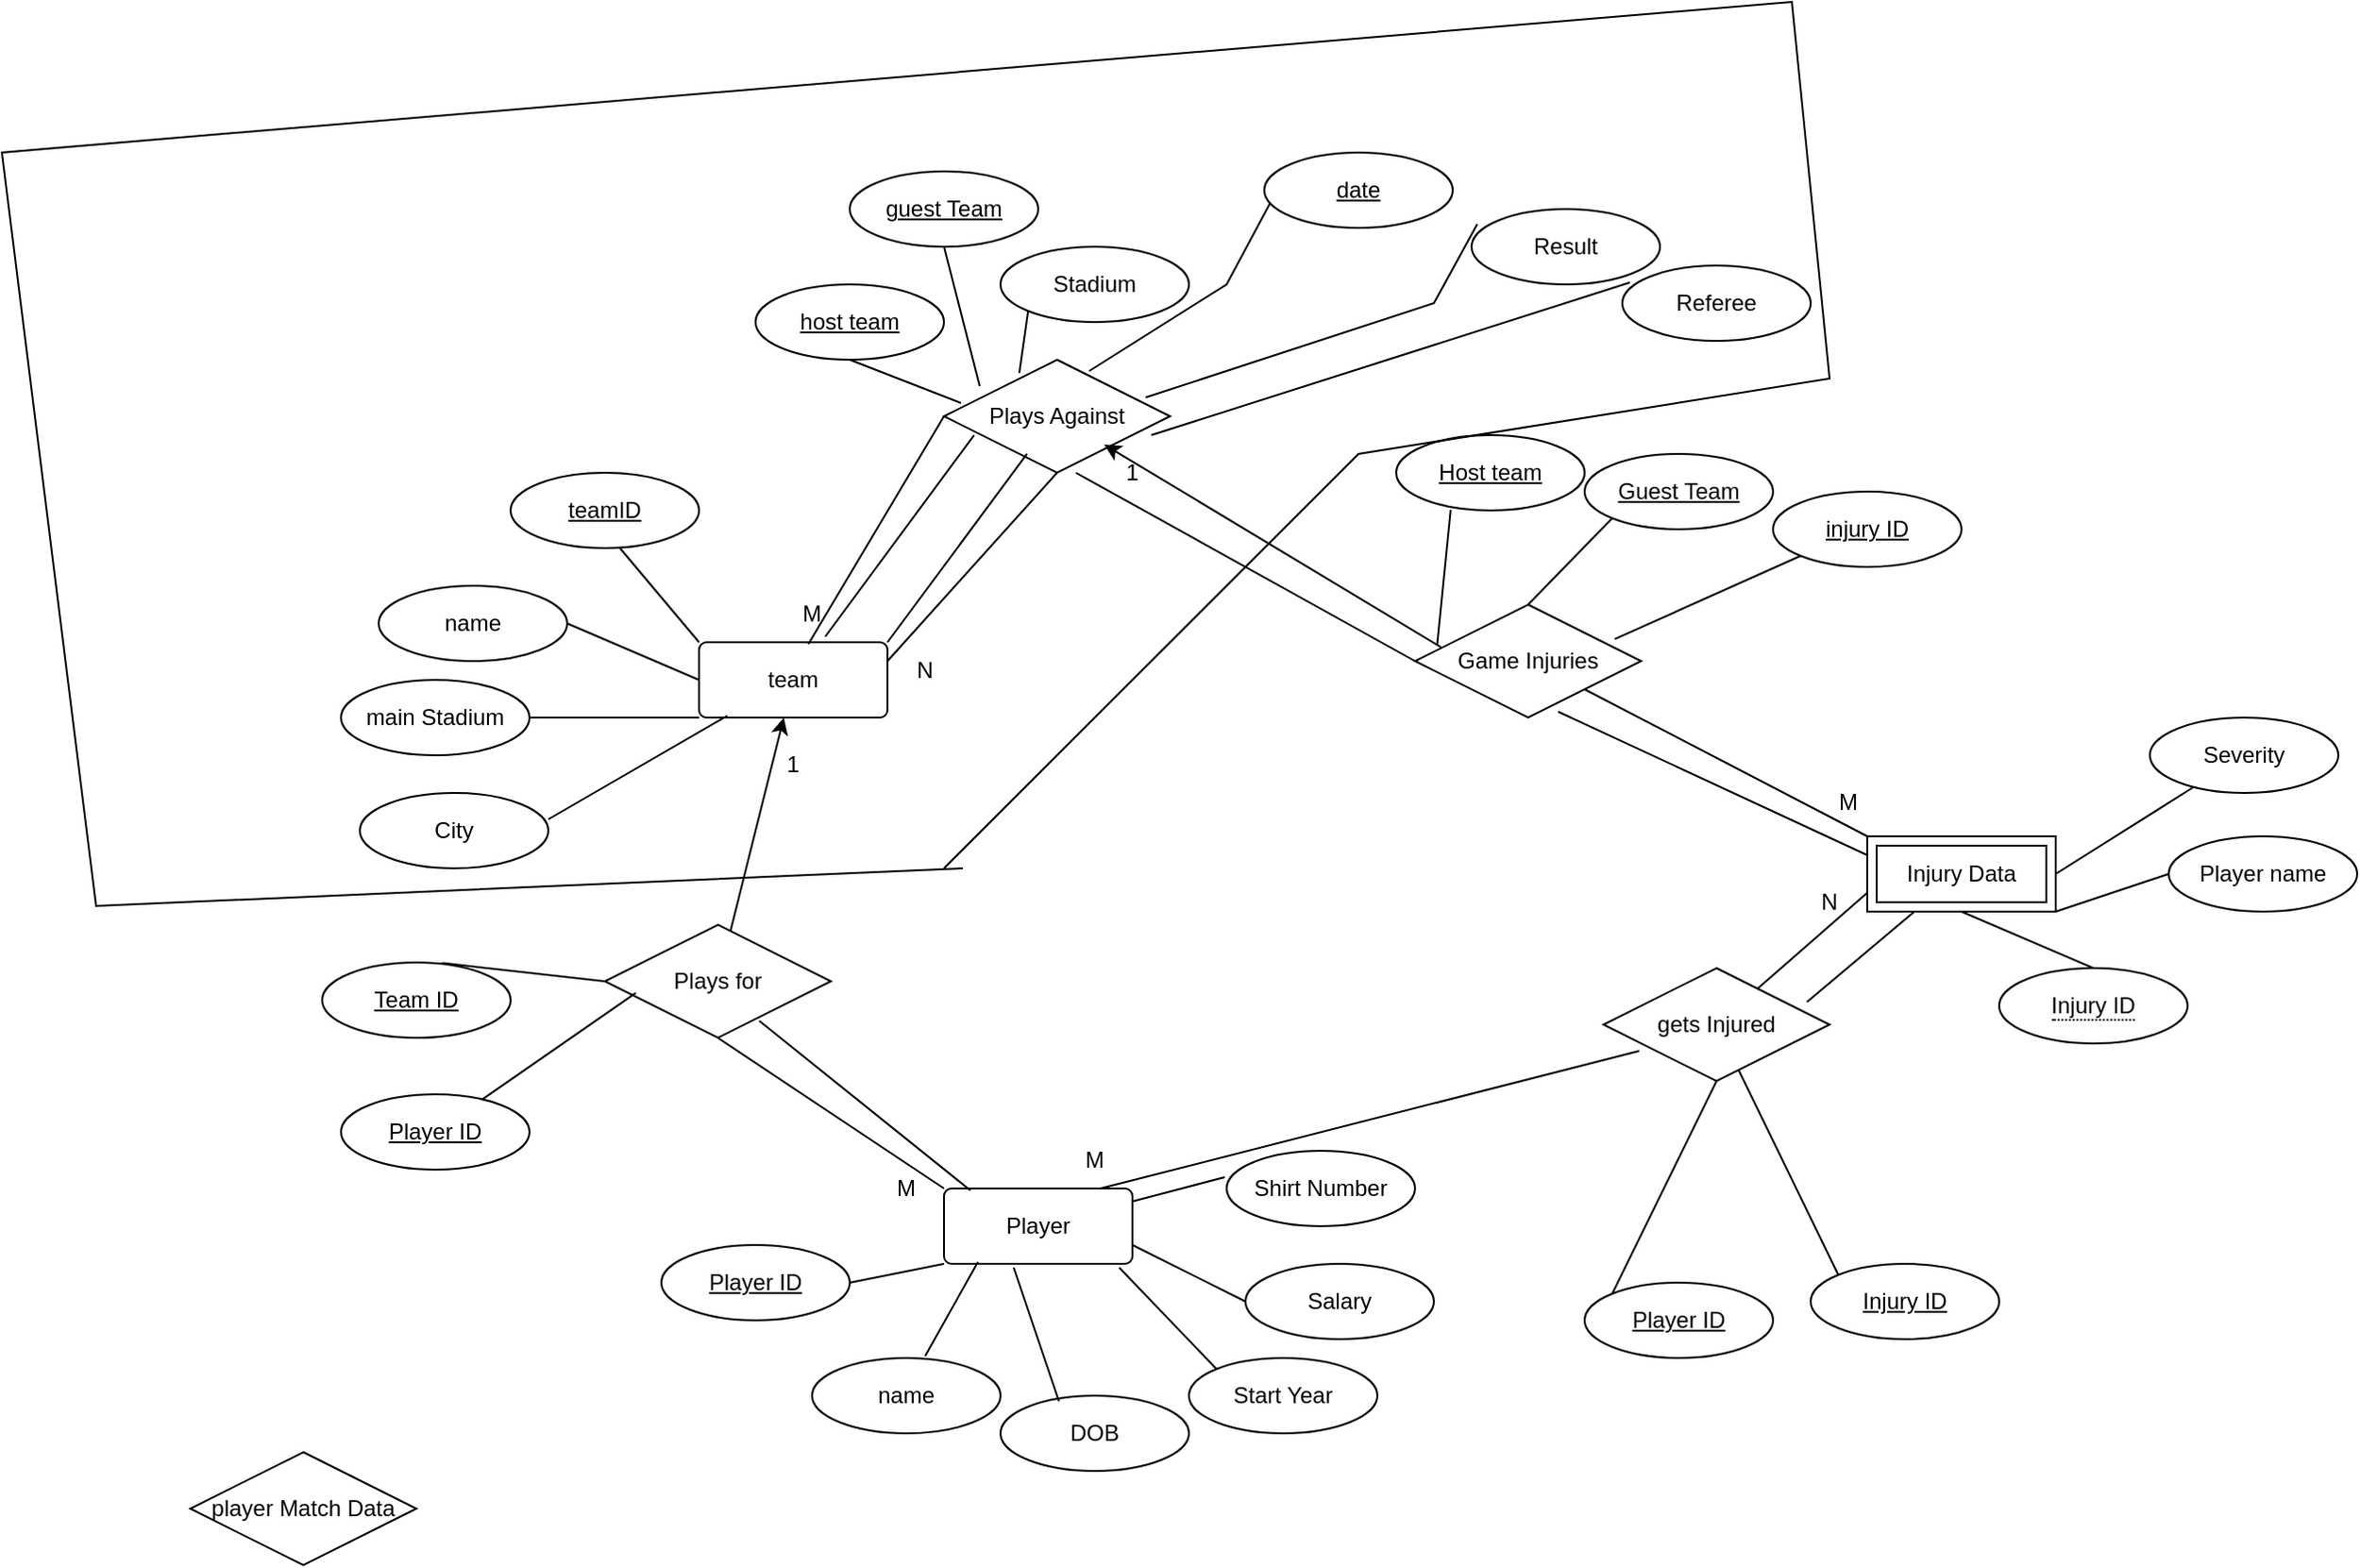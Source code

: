 <mxfile version="24.2.0" type="github">
  <diagram id="R2lEEEUBdFMjLlhIrx00" name="Page-1">
    <mxGraphModel dx="1599" dy="2202" grid="1" gridSize="10" guides="1" tooltips="1" connect="1" arrows="1" fold="1" page="1" pageScale="1" pageWidth="850" pageHeight="1100" math="0" shadow="0" extFonts="Permanent Marker^https://fonts.googleapis.com/css?family=Permanent+Marker">
      <root>
        <mxCell id="0" />
        <mxCell id="1" parent="0" />
        <mxCell id="FYlKtJ1EGxiQtm9-EcXI-2" value="team" style="rounded=1;arcSize=10;whiteSpace=wrap;html=1;align=center;" vertex="1" parent="1">
          <mxGeometry x="310" y="270" width="100" height="40" as="geometry" />
        </mxCell>
        <mxCell id="FYlKtJ1EGxiQtm9-EcXI-3" value="teamID" style="ellipse;whiteSpace=wrap;html=1;align=center;fontStyle=4;" vertex="1" parent="1">
          <mxGeometry x="210" y="180" width="100" height="40" as="geometry" />
        </mxCell>
        <mxCell id="FYlKtJ1EGxiQtm9-EcXI-4" value="" style="endArrow=none;html=1;rounded=0;entryX=0.58;entryY=1;entryDx=0;entryDy=0;entryPerimeter=0;exitX=0;exitY=0;exitDx=0;exitDy=0;" edge="1" parent="1" source="FYlKtJ1EGxiQtm9-EcXI-2" target="FYlKtJ1EGxiQtm9-EcXI-3">
          <mxGeometry width="50" height="50" relative="1" as="geometry">
            <mxPoint x="250" y="320" as="sourcePoint" />
            <mxPoint x="300" y="270" as="targetPoint" />
          </mxGeometry>
        </mxCell>
        <mxCell id="FYlKtJ1EGxiQtm9-EcXI-5" value="name" style="ellipse;whiteSpace=wrap;html=1;align=center;" vertex="1" parent="1">
          <mxGeometry x="140" y="240" width="100" height="40" as="geometry" />
        </mxCell>
        <mxCell id="FYlKtJ1EGxiQtm9-EcXI-6" value="" style="endArrow=none;html=1;rounded=0;entryX=0;entryY=0.5;entryDx=0;entryDy=0;exitX=1;exitY=0.5;exitDx=0;exitDy=0;" edge="1" parent="1" source="FYlKtJ1EGxiQtm9-EcXI-5" target="FYlKtJ1EGxiQtm9-EcXI-2">
          <mxGeometry width="50" height="50" relative="1" as="geometry">
            <mxPoint x="270" y="350" as="sourcePoint" />
            <mxPoint x="320" y="300" as="targetPoint" />
          </mxGeometry>
        </mxCell>
        <mxCell id="FYlKtJ1EGxiQtm9-EcXI-7" value="main Stadium" style="ellipse;whiteSpace=wrap;html=1;align=center;" vertex="1" parent="1">
          <mxGeometry x="120" y="290" width="100" height="40" as="geometry" />
        </mxCell>
        <mxCell id="FYlKtJ1EGxiQtm9-EcXI-8" value="" style="endArrow=none;html=1;rounded=0;entryX=0;entryY=1;entryDx=0;entryDy=0;exitX=1;exitY=0.5;exitDx=0;exitDy=0;" edge="1" parent="1" source="FYlKtJ1EGxiQtm9-EcXI-7" target="FYlKtJ1EGxiQtm9-EcXI-2">
          <mxGeometry width="50" height="50" relative="1" as="geometry">
            <mxPoint x="250" y="380" as="sourcePoint" />
            <mxPoint x="300" y="330" as="targetPoint" />
          </mxGeometry>
        </mxCell>
        <mxCell id="FYlKtJ1EGxiQtm9-EcXI-9" value="City" style="ellipse;whiteSpace=wrap;html=1;align=center;" vertex="1" parent="1">
          <mxGeometry x="130" y="350" width="100" height="40" as="geometry" />
        </mxCell>
        <mxCell id="FYlKtJ1EGxiQtm9-EcXI-10" value="" style="endArrow=none;html=1;rounded=0;entryX=0.15;entryY=0.975;entryDx=0;entryDy=0;entryPerimeter=0;exitX=1;exitY=0.35;exitDx=0;exitDy=0;exitPerimeter=0;" edge="1" parent="1" source="FYlKtJ1EGxiQtm9-EcXI-9" target="FYlKtJ1EGxiQtm9-EcXI-2">
          <mxGeometry width="50" height="50" relative="1" as="geometry">
            <mxPoint x="260" y="390" as="sourcePoint" />
            <mxPoint x="310" y="340" as="targetPoint" />
          </mxGeometry>
        </mxCell>
        <mxCell id="FYlKtJ1EGxiQtm9-EcXI-11" value="Player" style="rounded=1;arcSize=10;whiteSpace=wrap;html=1;align=center;" vertex="1" parent="1">
          <mxGeometry x="440" y="560" width="100" height="40" as="geometry" />
        </mxCell>
        <mxCell id="FYlKtJ1EGxiQtm9-EcXI-12" value="" style="endArrow=none;html=1;rounded=0;entryX=0;entryY=0;entryDx=0;entryDy=0;exitX=0.5;exitY=1;exitDx=0;exitDy=0;" edge="1" parent="1" source="FYlKtJ1EGxiQtm9-EcXI-13" target="FYlKtJ1EGxiQtm9-EcXI-11">
          <mxGeometry width="50" height="50" relative="1" as="geometry">
            <mxPoint x="410" y="450" as="sourcePoint" />
            <mxPoint x="380" y="470" as="targetPoint" />
          </mxGeometry>
        </mxCell>
        <mxCell id="FYlKtJ1EGxiQtm9-EcXI-13" value="Plays for" style="shape=rhombus;perimeter=rhombusPerimeter;whiteSpace=wrap;html=1;align=center;" vertex="1" parent="1">
          <mxGeometry x="260" y="420" width="120" height="60" as="geometry" />
        </mxCell>
        <mxCell id="FYlKtJ1EGxiQtm9-EcXI-14" value="" style="endArrow=classic;html=1;rounded=0;" edge="1" parent="1" source="FYlKtJ1EGxiQtm9-EcXI-13" target="FYlKtJ1EGxiQtm9-EcXI-2">
          <mxGeometry width="50" height="50" relative="1" as="geometry">
            <mxPoint x="280" y="430" as="sourcePoint" />
            <mxPoint x="330" y="380" as="targetPoint" />
          </mxGeometry>
        </mxCell>
        <mxCell id="FYlKtJ1EGxiQtm9-EcXI-15" value="1" style="text;strokeColor=none;align=center;fillColor=none;html=1;verticalAlign=middle;whiteSpace=wrap;rounded=0;" vertex="1" parent="1">
          <mxGeometry x="330" y="320" width="60" height="30" as="geometry" />
        </mxCell>
        <mxCell id="FYlKtJ1EGxiQtm9-EcXI-16" value="" style="endArrow=none;html=1;rounded=0;entryX=0.683;entryY=0.85;entryDx=0;entryDy=0;entryPerimeter=0;exitX=0.14;exitY=0.025;exitDx=0;exitDy=0;exitPerimeter=0;" edge="1" parent="1" source="FYlKtJ1EGxiQtm9-EcXI-11" target="FYlKtJ1EGxiQtm9-EcXI-13">
          <mxGeometry width="50" height="50" relative="1" as="geometry">
            <mxPoint x="452" y="557" as="sourcePoint" />
            <mxPoint x="360" y="520" as="targetPoint" />
          </mxGeometry>
        </mxCell>
        <mxCell id="FYlKtJ1EGxiQtm9-EcXI-17" value="Player ID" style="ellipse;whiteSpace=wrap;html=1;align=center;fontStyle=4;" vertex="1" parent="1">
          <mxGeometry x="290" y="590" width="100" height="40" as="geometry" />
        </mxCell>
        <mxCell id="FYlKtJ1EGxiQtm9-EcXI-18" value="" style="endArrow=none;html=1;rounded=0;entryX=0;entryY=1;entryDx=0;entryDy=0;exitX=1;exitY=0.5;exitDx=0;exitDy=0;" edge="1" parent="1" source="FYlKtJ1EGxiQtm9-EcXI-17" target="FYlKtJ1EGxiQtm9-EcXI-11">
          <mxGeometry width="50" height="50" relative="1" as="geometry">
            <mxPoint x="420" y="680" as="sourcePoint" />
            <mxPoint x="470" y="630" as="targetPoint" />
          </mxGeometry>
        </mxCell>
        <mxCell id="FYlKtJ1EGxiQtm9-EcXI-19" value="name" style="ellipse;whiteSpace=wrap;html=1;align=center;" vertex="1" parent="1">
          <mxGeometry x="370" y="650" width="100" height="40" as="geometry" />
        </mxCell>
        <mxCell id="FYlKtJ1EGxiQtm9-EcXI-20" value="" style="endArrow=none;html=1;rounded=0;entryX=0.18;entryY=0.975;entryDx=0;entryDy=0;entryPerimeter=0;exitX=0.6;exitY=-0.025;exitDx=0;exitDy=0;exitPerimeter=0;" edge="1" parent="1" source="FYlKtJ1EGxiQtm9-EcXI-19" target="FYlKtJ1EGxiQtm9-EcXI-11">
          <mxGeometry width="50" height="50" relative="1" as="geometry">
            <mxPoint x="440" y="660" as="sourcePoint" />
            <mxPoint x="490" y="610" as="targetPoint" />
          </mxGeometry>
        </mxCell>
        <mxCell id="FYlKtJ1EGxiQtm9-EcXI-21" value="DOB" style="ellipse;whiteSpace=wrap;html=1;align=center;" vertex="1" parent="1">
          <mxGeometry x="470" y="670" width="100" height="40" as="geometry" />
        </mxCell>
        <mxCell id="FYlKtJ1EGxiQtm9-EcXI-22" value="" style="endArrow=none;html=1;rounded=0;entryX=0.37;entryY=1.05;entryDx=0;entryDy=0;entryPerimeter=0;exitX=0.31;exitY=0.075;exitDx=0;exitDy=0;exitPerimeter=0;" edge="1" parent="1" source="FYlKtJ1EGxiQtm9-EcXI-21" target="FYlKtJ1EGxiQtm9-EcXI-11">
          <mxGeometry width="50" height="50" relative="1" as="geometry">
            <mxPoint x="510" y="670" as="sourcePoint" />
            <mxPoint x="560" y="620" as="targetPoint" />
          </mxGeometry>
        </mxCell>
        <mxCell id="FYlKtJ1EGxiQtm9-EcXI-23" value="Start Year" style="ellipse;whiteSpace=wrap;html=1;align=center;" vertex="1" parent="1">
          <mxGeometry x="570" y="650" width="100" height="40" as="geometry" />
        </mxCell>
        <mxCell id="FYlKtJ1EGxiQtm9-EcXI-24" value="" style="endArrow=none;html=1;rounded=0;entryX=0;entryY=0;entryDx=0;entryDy=0;exitX=0.93;exitY=1.05;exitDx=0;exitDy=0;exitPerimeter=0;" edge="1" parent="1" source="FYlKtJ1EGxiQtm9-EcXI-11" target="FYlKtJ1EGxiQtm9-EcXI-23">
          <mxGeometry width="50" height="50" relative="1" as="geometry">
            <mxPoint x="540" y="610" as="sourcePoint" />
            <mxPoint x="590" y="560" as="targetPoint" />
          </mxGeometry>
        </mxCell>
        <mxCell id="FYlKtJ1EGxiQtm9-EcXI-25" value="Salary" style="ellipse;whiteSpace=wrap;html=1;align=center;" vertex="1" parent="1">
          <mxGeometry x="600" y="600" width="100" height="40" as="geometry" />
        </mxCell>
        <mxCell id="FYlKtJ1EGxiQtm9-EcXI-26" value="" style="endArrow=none;html=1;rounded=0;entryX=0;entryY=0.5;entryDx=0;entryDy=0;exitX=1;exitY=0.75;exitDx=0;exitDy=0;" edge="1" parent="1" source="FYlKtJ1EGxiQtm9-EcXI-11" target="FYlKtJ1EGxiQtm9-EcXI-25">
          <mxGeometry width="50" height="50" relative="1" as="geometry">
            <mxPoint x="550" y="590" as="sourcePoint" />
            <mxPoint x="600" y="540" as="targetPoint" />
          </mxGeometry>
        </mxCell>
        <mxCell id="FYlKtJ1EGxiQtm9-EcXI-27" value="Shirt Number" style="ellipse;whiteSpace=wrap;html=1;align=center;" vertex="1" parent="1">
          <mxGeometry x="590" y="540" width="100" height="40" as="geometry" />
        </mxCell>
        <mxCell id="FYlKtJ1EGxiQtm9-EcXI-28" value="" style="endArrow=none;html=1;rounded=0;entryX=-0.01;entryY=0.35;entryDx=0;entryDy=0;entryPerimeter=0;" edge="1" parent="1" source="FYlKtJ1EGxiQtm9-EcXI-11" target="FYlKtJ1EGxiQtm9-EcXI-27">
          <mxGeometry width="50" height="50" relative="1" as="geometry">
            <mxPoint x="550" y="490" as="sourcePoint" />
            <mxPoint x="600" y="440" as="targetPoint" />
          </mxGeometry>
        </mxCell>
        <mxCell id="FYlKtJ1EGxiQtm9-EcXI-31" value="Injury Data" style="shape=ext;margin=3;double=1;whiteSpace=wrap;html=1;align=center;" vertex="1" parent="1">
          <mxGeometry x="930" y="373" width="100" height="40" as="geometry" />
        </mxCell>
        <mxCell id="FYlKtJ1EGxiQtm9-EcXI-32" value="&lt;span style=&quot;border-bottom: 1px dotted&quot;&gt;Injury ID&lt;/span&gt;" style="ellipse;whiteSpace=wrap;html=1;align=center;" vertex="1" parent="1">
          <mxGeometry x="1000" y="443" width="100" height="40" as="geometry" />
        </mxCell>
        <mxCell id="FYlKtJ1EGxiQtm9-EcXI-33" value="" style="endArrow=none;html=1;rounded=0;entryX=0.5;entryY=1;entryDx=0;entryDy=0;exitX=0.5;exitY=0;exitDx=0;exitDy=0;" edge="1" parent="1" source="FYlKtJ1EGxiQtm9-EcXI-32" target="FYlKtJ1EGxiQtm9-EcXI-31">
          <mxGeometry width="50" height="50" relative="1" as="geometry">
            <mxPoint x="960" y="473" as="sourcePoint" />
            <mxPoint x="990" y="423" as="targetPoint" />
          </mxGeometry>
        </mxCell>
        <mxCell id="FYlKtJ1EGxiQtm9-EcXI-34" value="Player name" style="ellipse;whiteSpace=wrap;html=1;align=center;" vertex="1" parent="1">
          <mxGeometry x="1090" y="373" width="100" height="40" as="geometry" />
        </mxCell>
        <mxCell id="FYlKtJ1EGxiQtm9-EcXI-35" value="" style="endArrow=none;html=1;rounded=0;entryX=0;entryY=0.5;entryDx=0;entryDy=0;exitX=1;exitY=1;exitDx=0;exitDy=0;" edge="1" parent="1" source="FYlKtJ1EGxiQtm9-EcXI-31" target="FYlKtJ1EGxiQtm9-EcXI-34">
          <mxGeometry width="50" height="50" relative="1" as="geometry">
            <mxPoint x="1050" y="393" as="sourcePoint" />
            <mxPoint x="1100" y="343" as="targetPoint" />
          </mxGeometry>
        </mxCell>
        <mxCell id="FYlKtJ1EGxiQtm9-EcXI-36" value="Severity" style="ellipse;whiteSpace=wrap;html=1;align=center;" vertex="1" parent="1">
          <mxGeometry x="1080" y="310" width="100" height="40" as="geometry" />
        </mxCell>
        <mxCell id="FYlKtJ1EGxiQtm9-EcXI-37" value="" style="endArrow=none;html=1;rounded=0;exitX=1;exitY=0.5;exitDx=0;exitDy=0;" edge="1" parent="1" source="FYlKtJ1EGxiQtm9-EcXI-31" target="FYlKtJ1EGxiQtm9-EcXI-36">
          <mxGeometry width="50" height="50" relative="1" as="geometry">
            <mxPoint x="970" y="323" as="sourcePoint" />
            <mxPoint x="1107.0" y="340" as="targetPoint" />
          </mxGeometry>
        </mxCell>
        <mxCell id="FYlKtJ1EGxiQtm9-EcXI-38" value="" style="endArrow=none;html=1;rounded=0;entryX=0.158;entryY=0.733;entryDx=0;entryDy=0;entryPerimeter=0;exitX=0.83;exitY=0;exitDx=0;exitDy=0;exitPerimeter=0;" edge="1" parent="1" source="FYlKtJ1EGxiQtm9-EcXI-11" target="FYlKtJ1EGxiQtm9-EcXI-39">
          <mxGeometry width="50" height="50" relative="1" as="geometry">
            <mxPoint x="530" y="560" as="sourcePoint" />
            <mxPoint x="590" y="500" as="targetPoint" />
          </mxGeometry>
        </mxCell>
        <mxCell id="FYlKtJ1EGxiQtm9-EcXI-39" value="gets Injured" style="shape=rhombus;perimeter=rhombusPerimeter;whiteSpace=wrap;html=1;align=center;" vertex="1" parent="1">
          <mxGeometry x="790" y="443" width="120" height="60" as="geometry" />
        </mxCell>
        <mxCell id="FYlKtJ1EGxiQtm9-EcXI-41" value="M" style="text;strokeColor=none;align=center;fillColor=none;html=1;verticalAlign=middle;whiteSpace=wrap;rounded=0;" vertex="1" parent="1">
          <mxGeometry x="490" y="530" width="60" height="30" as="geometry" />
        </mxCell>
        <mxCell id="FYlKtJ1EGxiQtm9-EcXI-42" value="" style="endArrow=none;html=1;rounded=0;entryX=0;entryY=0.75;entryDx=0;entryDy=0;" edge="1" parent="1" source="FYlKtJ1EGxiQtm9-EcXI-39" target="FYlKtJ1EGxiQtm9-EcXI-31">
          <mxGeometry width="50" height="50" relative="1" as="geometry">
            <mxPoint x="880" y="433" as="sourcePoint" />
            <mxPoint x="930" y="383" as="targetPoint" />
          </mxGeometry>
        </mxCell>
        <mxCell id="FYlKtJ1EGxiQtm9-EcXI-43" value="" style="endArrow=none;html=1;rounded=0;entryX=0.25;entryY=1;entryDx=0;entryDy=0;exitX=0.9;exitY=0.3;exitDx=0;exitDy=0;exitPerimeter=0;" edge="1" parent="1" source="FYlKtJ1EGxiQtm9-EcXI-39" target="FYlKtJ1EGxiQtm9-EcXI-31">
          <mxGeometry width="50" height="50" relative="1" as="geometry">
            <mxPoint x="930" y="473" as="sourcePoint" />
            <mxPoint x="980" y="423" as="targetPoint" />
          </mxGeometry>
        </mxCell>
        <mxCell id="FYlKtJ1EGxiQtm9-EcXI-44" value="N" style="text;strokeColor=none;align=center;fillColor=none;html=1;verticalAlign=middle;whiteSpace=wrap;rounded=0;" vertex="1" parent="1">
          <mxGeometry x="880" y="393" width="60" height="30" as="geometry" />
        </mxCell>
        <mxCell id="FYlKtJ1EGxiQtm9-EcXI-45" value="M" style="text;strokeColor=none;align=center;fillColor=none;html=1;verticalAlign=middle;whiteSpace=wrap;rounded=0;" vertex="1" parent="1">
          <mxGeometry x="390" y="545" width="60" height="30" as="geometry" />
        </mxCell>
        <mxCell id="FYlKtJ1EGxiQtm9-EcXI-58" value="Plays Against" style="shape=rhombus;perimeter=rhombusPerimeter;whiteSpace=wrap;html=1;align=center;" vertex="1" parent="1">
          <mxGeometry x="440" y="120" width="120" height="60" as="geometry" />
        </mxCell>
        <mxCell id="FYlKtJ1EGxiQtm9-EcXI-59" value="" style="endArrow=none;html=1;rounded=0;entryX=0.133;entryY=0.667;entryDx=0;entryDy=0;entryPerimeter=0;exitX=0.67;exitY=-0.075;exitDx=0;exitDy=0;exitPerimeter=0;" edge="1" parent="1" source="FYlKtJ1EGxiQtm9-EcXI-2" target="FYlKtJ1EGxiQtm9-EcXI-58">
          <mxGeometry width="50" height="50" relative="1" as="geometry">
            <mxPoint x="380" y="240" as="sourcePoint" />
            <mxPoint x="430" y="190" as="targetPoint" />
          </mxGeometry>
        </mxCell>
        <mxCell id="FYlKtJ1EGxiQtm9-EcXI-60" value="" style="endArrow=none;html=1;rounded=0;entryX=0.367;entryY=0.833;entryDx=0;entryDy=0;entryPerimeter=0;exitX=1;exitY=0;exitDx=0;exitDy=0;" edge="1" parent="1" source="FYlKtJ1EGxiQtm9-EcXI-2" target="FYlKtJ1EGxiQtm9-EcXI-58">
          <mxGeometry width="50" height="50" relative="1" as="geometry">
            <mxPoint x="440" y="260" as="sourcePoint" />
            <mxPoint x="490" y="210" as="targetPoint" />
          </mxGeometry>
        </mxCell>
        <mxCell id="FYlKtJ1EGxiQtm9-EcXI-62" value="" style="endArrow=none;html=1;rounded=0;entryX=0;entryY=0.5;entryDx=0;entryDy=0;exitX=0.58;exitY=0.025;exitDx=0;exitDy=0;exitPerimeter=0;" edge="1" parent="1" source="FYlKtJ1EGxiQtm9-EcXI-2" target="FYlKtJ1EGxiQtm9-EcXI-58">
          <mxGeometry width="50" height="50" relative="1" as="geometry">
            <mxPoint x="360" y="220" as="sourcePoint" />
            <mxPoint x="410" y="170" as="targetPoint" />
          </mxGeometry>
        </mxCell>
        <mxCell id="FYlKtJ1EGxiQtm9-EcXI-63" value="M" style="text;strokeColor=none;align=center;fillColor=none;html=1;verticalAlign=middle;whiteSpace=wrap;rounded=0;" vertex="1" parent="1">
          <mxGeometry x="340" y="240" width="60" height="30" as="geometry" />
        </mxCell>
        <mxCell id="FYlKtJ1EGxiQtm9-EcXI-64" value="N" style="text;strokeColor=none;align=center;fillColor=none;html=1;verticalAlign=middle;whiteSpace=wrap;rounded=0;" vertex="1" parent="1">
          <mxGeometry x="400" y="270" width="60" height="30" as="geometry" />
        </mxCell>
        <mxCell id="FYlKtJ1EGxiQtm9-EcXI-65" value="&lt;u&gt;host team&lt;/u&gt;" style="ellipse;whiteSpace=wrap;html=1;align=center;" vertex="1" parent="1">
          <mxGeometry x="340" y="80" width="100" height="40" as="geometry" />
        </mxCell>
        <mxCell id="FYlKtJ1EGxiQtm9-EcXI-66" value="" style="endArrow=none;html=1;rounded=0;entryX=0.5;entryY=1;entryDx=0;entryDy=0;exitX=0.075;exitY=0.383;exitDx=0;exitDy=0;exitPerimeter=0;" edge="1" parent="1" source="FYlKtJ1EGxiQtm9-EcXI-58" target="FYlKtJ1EGxiQtm9-EcXI-65">
          <mxGeometry width="50" height="50" relative="1" as="geometry">
            <mxPoint x="370" y="140" as="sourcePoint" />
            <mxPoint x="420" y="90" as="targetPoint" />
          </mxGeometry>
        </mxCell>
        <mxCell id="FYlKtJ1EGxiQtm9-EcXI-67" value="&lt;u&gt;guest Team&lt;/u&gt;" style="ellipse;whiteSpace=wrap;html=1;align=center;" vertex="1" parent="1">
          <mxGeometry x="390" y="20" width="100" height="40" as="geometry" />
        </mxCell>
        <mxCell id="FYlKtJ1EGxiQtm9-EcXI-68" value="" style="endArrow=none;html=1;rounded=0;entryX=0.5;entryY=1;entryDx=0;entryDy=0;exitX=0.158;exitY=0.233;exitDx=0;exitDy=0;exitPerimeter=0;" edge="1" parent="1" source="FYlKtJ1EGxiQtm9-EcXI-58" target="FYlKtJ1EGxiQtm9-EcXI-67">
          <mxGeometry width="50" height="50" relative="1" as="geometry">
            <mxPoint x="450" y="120" as="sourcePoint" />
            <mxPoint x="500" y="70" as="targetPoint" />
          </mxGeometry>
        </mxCell>
        <mxCell id="FYlKtJ1EGxiQtm9-EcXI-69" value="Stadium" style="ellipse;whiteSpace=wrap;html=1;align=center;" vertex="1" parent="1">
          <mxGeometry x="470" y="60" width="100" height="40" as="geometry" />
        </mxCell>
        <mxCell id="FYlKtJ1EGxiQtm9-EcXI-70" value="" style="endArrow=none;html=1;rounded=0;entryX=0;entryY=1;entryDx=0;entryDy=0;exitX=0.333;exitY=0.117;exitDx=0;exitDy=0;exitPerimeter=0;" edge="1" parent="1" source="FYlKtJ1EGxiQtm9-EcXI-58" target="FYlKtJ1EGxiQtm9-EcXI-69">
          <mxGeometry width="50" height="50" relative="1" as="geometry">
            <mxPoint x="490" y="130" as="sourcePoint" />
            <mxPoint x="540" y="80" as="targetPoint" />
          </mxGeometry>
        </mxCell>
        <mxCell id="FYlKtJ1EGxiQtm9-EcXI-71" value="&lt;u&gt;date&lt;/u&gt;" style="ellipse;whiteSpace=wrap;html=1;align=center;" vertex="1" parent="1">
          <mxGeometry x="610" y="10" width="100" height="40" as="geometry" />
        </mxCell>
        <mxCell id="FYlKtJ1EGxiQtm9-EcXI-72" value="" style="endArrow=none;html=1;rounded=0;entryX=0.03;entryY=0.675;entryDx=0;entryDy=0;entryPerimeter=0;exitX=0.642;exitY=0.1;exitDx=0;exitDy=0;exitPerimeter=0;" edge="1" parent="1" source="FYlKtJ1EGxiQtm9-EcXI-58" target="FYlKtJ1EGxiQtm9-EcXI-71">
          <mxGeometry width="50" height="50" relative="1" as="geometry">
            <mxPoint x="530" y="180" as="sourcePoint" />
            <mxPoint x="580" y="130" as="targetPoint" />
            <Array as="points">
              <mxPoint x="590" y="80" />
            </Array>
          </mxGeometry>
        </mxCell>
        <mxCell id="FYlKtJ1EGxiQtm9-EcXI-73" value="Result" style="ellipse;whiteSpace=wrap;html=1;align=center;" vertex="1" parent="1">
          <mxGeometry x="720" y="40" width="100" height="40" as="geometry" />
        </mxCell>
        <mxCell id="FYlKtJ1EGxiQtm9-EcXI-74" value="" style="endArrow=none;html=1;rounded=0;entryX=0.03;entryY=0.2;entryDx=0;entryDy=0;entryPerimeter=0;exitX=0.892;exitY=0.333;exitDx=0;exitDy=0;exitPerimeter=0;" edge="1" parent="1" source="FYlKtJ1EGxiQtm9-EcXI-58" target="FYlKtJ1EGxiQtm9-EcXI-73">
          <mxGeometry width="50" height="50" relative="1" as="geometry">
            <mxPoint x="530" y="220" as="sourcePoint" />
            <mxPoint x="580" y="170" as="targetPoint" />
            <Array as="points">
              <mxPoint x="700" y="90" />
            </Array>
          </mxGeometry>
        </mxCell>
        <mxCell id="FYlKtJ1EGxiQtm9-EcXI-75" value="Referee" style="ellipse;whiteSpace=wrap;html=1;align=center;" vertex="1" parent="1">
          <mxGeometry x="800" y="70" width="100" height="40" as="geometry" />
        </mxCell>
        <mxCell id="FYlKtJ1EGxiQtm9-EcXI-76" value="" style="endArrow=none;html=1;rounded=0;entryX=0.04;entryY=0.225;entryDx=0;entryDy=0;entryPerimeter=0;exitX=0.917;exitY=0.667;exitDx=0;exitDy=0;exitPerimeter=0;" edge="1" parent="1" source="FYlKtJ1EGxiQtm9-EcXI-58" target="FYlKtJ1EGxiQtm9-EcXI-75">
          <mxGeometry width="50" height="50" relative="1" as="geometry">
            <mxPoint x="550" y="230" as="sourcePoint" />
            <mxPoint x="600" y="180" as="targetPoint" />
          </mxGeometry>
        </mxCell>
        <mxCell id="FYlKtJ1EGxiQtm9-EcXI-78" value="Game Injuries" style="shape=rhombus;perimeter=rhombusPerimeter;whiteSpace=wrap;html=1;align=center;" vertex="1" parent="1">
          <mxGeometry x="690" y="250" width="120" height="60" as="geometry" />
        </mxCell>
        <mxCell id="FYlKtJ1EGxiQtm9-EcXI-79" value="" style="endArrow=none;html=1;rounded=0;entryX=0;entryY=0;entryDx=0;entryDy=0;exitX=1;exitY=1;exitDx=0;exitDy=0;" edge="1" parent="1" source="FYlKtJ1EGxiQtm9-EcXI-78" target="FYlKtJ1EGxiQtm9-EcXI-31">
          <mxGeometry width="50" height="50" relative="1" as="geometry">
            <mxPoint x="830" y="390" as="sourcePoint" />
            <mxPoint x="880" y="340" as="targetPoint" />
          </mxGeometry>
        </mxCell>
        <mxCell id="FYlKtJ1EGxiQtm9-EcXI-80" value="" style="endArrow=none;html=1;rounded=0;entryX=0.633;entryY=0.948;entryDx=0;entryDy=0;entryPerimeter=0;exitX=0;exitY=0.25;exitDx=0;exitDy=0;" edge="1" parent="1" source="FYlKtJ1EGxiQtm9-EcXI-31" target="FYlKtJ1EGxiQtm9-EcXI-78">
          <mxGeometry width="50" height="50" relative="1" as="geometry">
            <mxPoint x="760" y="400" as="sourcePoint" />
            <mxPoint x="810" y="350" as="targetPoint" />
          </mxGeometry>
        </mxCell>
        <mxCell id="FYlKtJ1EGxiQtm9-EcXI-81" value="Host team" style="ellipse;whiteSpace=wrap;html=1;align=center;fontStyle=4;" vertex="1" parent="1">
          <mxGeometry x="680" y="160" width="100" height="40" as="geometry" />
        </mxCell>
        <mxCell id="FYlKtJ1EGxiQtm9-EcXI-82" value="" style="endArrow=none;html=1;rounded=0;entryX=0.289;entryY=0.993;entryDx=0;entryDy=0;entryPerimeter=0;exitX=0.098;exitY=0.352;exitDx=0;exitDy=0;exitPerimeter=0;" edge="1" parent="1" source="FYlKtJ1EGxiQtm9-EcXI-78" target="FYlKtJ1EGxiQtm9-EcXI-81">
          <mxGeometry width="50" height="50" relative="1" as="geometry">
            <mxPoint x="700" y="240" as="sourcePoint" />
            <mxPoint x="750" y="190" as="targetPoint" />
          </mxGeometry>
        </mxCell>
        <mxCell id="FYlKtJ1EGxiQtm9-EcXI-83" value="Guest Team" style="ellipse;whiteSpace=wrap;html=1;align=center;fontStyle=4;" vertex="1" parent="1">
          <mxGeometry x="780" y="170" width="100" height="40" as="geometry" />
        </mxCell>
        <mxCell id="FYlKtJ1EGxiQtm9-EcXI-84" value="" style="endArrow=none;html=1;rounded=0;entryX=0;entryY=1;entryDx=0;entryDy=0;exitX=0.5;exitY=0;exitDx=0;exitDy=0;" edge="1" parent="1" source="FYlKtJ1EGxiQtm9-EcXI-78" target="FYlKtJ1EGxiQtm9-EcXI-83">
          <mxGeometry width="50" height="50" relative="1" as="geometry">
            <mxPoint x="560" y="400" as="sourcePoint" />
            <mxPoint x="610" y="350" as="targetPoint" />
          </mxGeometry>
        </mxCell>
        <mxCell id="FYlKtJ1EGxiQtm9-EcXI-85" value="injury ID" style="ellipse;whiteSpace=wrap;html=1;align=center;fontStyle=4;" vertex="1" parent="1">
          <mxGeometry x="880" y="190" width="100" height="40" as="geometry" />
        </mxCell>
        <mxCell id="FYlKtJ1EGxiQtm9-EcXI-86" value="" style="endArrow=none;html=1;rounded=0;entryX=0;entryY=1;entryDx=0;entryDy=0;exitX=0.883;exitY=0.305;exitDx=0;exitDy=0;exitPerimeter=0;" edge="1" parent="1" source="FYlKtJ1EGxiQtm9-EcXI-78" target="FYlKtJ1EGxiQtm9-EcXI-85">
          <mxGeometry width="50" height="50" relative="1" as="geometry">
            <mxPoint x="810" y="330" as="sourcePoint" />
            <mxPoint x="880.711" y="280" as="targetPoint" />
          </mxGeometry>
        </mxCell>
        <mxCell id="FYlKtJ1EGxiQtm9-EcXI-88" value="" style="endArrow=none;html=1;rounded=0;entryX=0;entryY=0.5;entryDx=0;entryDy=0;exitX=0;exitY=0.5;exitDx=0;exitDy=0;" edge="1" parent="1" source="FYlKtJ1EGxiQtm9-EcXI-78" target="FYlKtJ1EGxiQtm9-EcXI-90">
          <mxGeometry width="50" height="50" relative="1" as="geometry">
            <mxPoint x="540" y="280" as="sourcePoint" />
            <mxPoint x="590" y="230" as="targetPoint" />
          </mxGeometry>
        </mxCell>
        <mxCell id="FYlKtJ1EGxiQtm9-EcXI-89" value="M" style="text;strokeColor=none;align=center;fillColor=none;html=1;verticalAlign=middle;whiteSpace=wrap;rounded=0;" vertex="1" parent="1">
          <mxGeometry x="890" y="340" width="60" height="30" as="geometry" />
        </mxCell>
        <mxCell id="FYlKtJ1EGxiQtm9-EcXI-90" value="1" style="text;strokeColor=none;align=center;fillColor=none;html=1;verticalAlign=middle;whiteSpace=wrap;rounded=0;" vertex="1" parent="1">
          <mxGeometry x="510" y="165" width="60" height="30" as="geometry" />
        </mxCell>
        <mxCell id="FYlKtJ1EGxiQtm9-EcXI-92" value="player Match Data" style="shape=rhombus;perimeter=rhombusPerimeter;whiteSpace=wrap;html=1;align=center;" vertex="1" parent="1">
          <mxGeometry x="40" y="700" width="120" height="60" as="geometry" />
        </mxCell>
        <mxCell id="FYlKtJ1EGxiQtm9-EcXI-95" value="Team ID" style="ellipse;whiteSpace=wrap;html=1;align=center;fontStyle=4;" vertex="1" parent="1">
          <mxGeometry x="110" y="440" width="100" height="40" as="geometry" />
        </mxCell>
        <mxCell id="FYlKtJ1EGxiQtm9-EcXI-96" value="" style="endArrow=none;html=1;rounded=0;entryX=0;entryY=0.5;entryDx=0;entryDy=0;exitX=0.637;exitY=0.007;exitDx=0;exitDy=0;exitPerimeter=0;" edge="1" parent="1" source="FYlKtJ1EGxiQtm9-EcXI-95" target="FYlKtJ1EGxiQtm9-EcXI-13">
          <mxGeometry width="50" height="50" relative="1" as="geometry">
            <mxPoint x="210" y="480" as="sourcePoint" />
            <mxPoint x="260" y="430" as="targetPoint" />
          </mxGeometry>
        </mxCell>
        <mxCell id="FYlKtJ1EGxiQtm9-EcXI-97" value="Player ID" style="ellipse;whiteSpace=wrap;html=1;align=center;fontStyle=4;" vertex="1" parent="1">
          <mxGeometry x="120" y="510" width="100" height="40" as="geometry" />
        </mxCell>
        <mxCell id="FYlKtJ1EGxiQtm9-EcXI-98" value="" style="endArrow=none;html=1;rounded=0;entryX=0.137;entryY=0.603;entryDx=0;entryDy=0;entryPerimeter=0;" edge="1" parent="1" source="FYlKtJ1EGxiQtm9-EcXI-97" target="FYlKtJ1EGxiQtm9-EcXI-13">
          <mxGeometry width="50" height="50" relative="1" as="geometry">
            <mxPoint x="230" y="530" as="sourcePoint" />
            <mxPoint x="280" y="480" as="targetPoint" />
          </mxGeometry>
        </mxCell>
        <mxCell id="FYlKtJ1EGxiQtm9-EcXI-100" value="Player ID" style="ellipse;whiteSpace=wrap;html=1;align=center;fontStyle=4;" vertex="1" parent="1">
          <mxGeometry x="780" y="610" width="100" height="40" as="geometry" />
        </mxCell>
        <mxCell id="FYlKtJ1EGxiQtm9-EcXI-101" value="" style="endArrow=none;html=1;rounded=0;entryX=0.5;entryY=1;entryDx=0;entryDy=0;exitX=0;exitY=0;exitDx=0;exitDy=0;" edge="1" parent="1" source="FYlKtJ1EGxiQtm9-EcXI-100" target="FYlKtJ1EGxiQtm9-EcXI-39">
          <mxGeometry width="50" height="50" relative="1" as="geometry">
            <mxPoint x="810" y="580" as="sourcePoint" />
            <mxPoint x="860" y="530" as="targetPoint" />
          </mxGeometry>
        </mxCell>
        <mxCell id="FYlKtJ1EGxiQtm9-EcXI-103" value="Injury ID" style="ellipse;whiteSpace=wrap;html=1;align=center;fontStyle=4;" vertex="1" parent="1">
          <mxGeometry x="900" y="600" width="100" height="40" as="geometry" />
        </mxCell>
        <mxCell id="FYlKtJ1EGxiQtm9-EcXI-104" value="" style="endArrow=none;html=1;rounded=0;entryX=0;entryY=0;entryDx=0;entryDy=0;" edge="1" parent="1" source="FYlKtJ1EGxiQtm9-EcXI-39" target="FYlKtJ1EGxiQtm9-EcXI-103">
          <mxGeometry width="50" height="50" relative="1" as="geometry">
            <mxPoint x="870" y="570" as="sourcePoint" />
            <mxPoint x="920" y="520" as="targetPoint" />
          </mxGeometry>
        </mxCell>
        <mxCell id="FYlKtJ1EGxiQtm9-EcXI-108" value="" style="endArrow=none;html=1;rounded=0;entryX=0.5;entryY=1;entryDx=0;entryDy=0;exitX=1;exitY=0.25;exitDx=0;exitDy=0;" edge="1" parent="1" source="FYlKtJ1EGxiQtm9-EcXI-2" target="FYlKtJ1EGxiQtm9-EcXI-58">
          <mxGeometry width="50" height="50" relative="1" as="geometry">
            <mxPoint x="410" y="280" as="sourcePoint" />
            <mxPoint x="508.38" y="301.285" as="targetPoint" />
          </mxGeometry>
        </mxCell>
        <mxCell id="FYlKtJ1EGxiQtm9-EcXI-109" value="" style="endArrow=none;html=1;rounded=0;" edge="1" parent="1">
          <mxGeometry relative="1" as="geometry">
            <mxPoint x="440" y="390" as="sourcePoint" />
            <mxPoint x="450" y="390" as="targetPoint" />
            <Array as="points">
              <mxPoint x="660" y="170" />
              <mxPoint x="910" y="130" />
              <mxPoint x="890" y="-70" />
              <mxPoint x="-60" y="10" />
              <mxPoint x="-10" y="410" />
            </Array>
          </mxGeometry>
        </mxCell>
        <mxCell id="FYlKtJ1EGxiQtm9-EcXI-112" value="" style="endArrow=classic;html=1;rounded=0;entryX=0.25;entryY=0;entryDx=0;entryDy=0;exitX=0.114;exitY=0.376;exitDx=0;exitDy=0;exitPerimeter=0;" edge="1" parent="1" source="FYlKtJ1EGxiQtm9-EcXI-78" target="FYlKtJ1EGxiQtm9-EcXI-90">
          <mxGeometry width="50" height="50" relative="1" as="geometry">
            <mxPoint x="600" y="350" as="sourcePoint" />
            <mxPoint x="650" y="300" as="targetPoint" />
          </mxGeometry>
        </mxCell>
      </root>
    </mxGraphModel>
  </diagram>
</mxfile>
